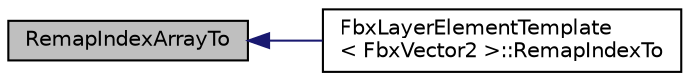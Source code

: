 digraph "RemapIndexArrayTo"
{
  edge [fontname="Helvetica",fontsize="10",labelfontname="Helvetica",labelfontsize="10"];
  node [fontname="Helvetica",fontsize="10",shape=record];
  rankdir="LR";
  Node37 [label="RemapIndexArrayTo",height=0.2,width=0.4,color="black", fillcolor="grey75", style="filled", fontcolor="black"];
  Node37 -> Node38 [dir="back",color="midnightblue",fontsize="10",style="solid",fontname="Helvetica"];
  Node38 [label="FbxLayerElementTemplate\l\< FbxVector2 \>::RemapIndexTo",height=0.2,width=0.4,color="black", fillcolor="white", style="filled",URL="$class_fbx_layer_element_template.html#a971c29199bb9f0674045d2510230010a"];
}
